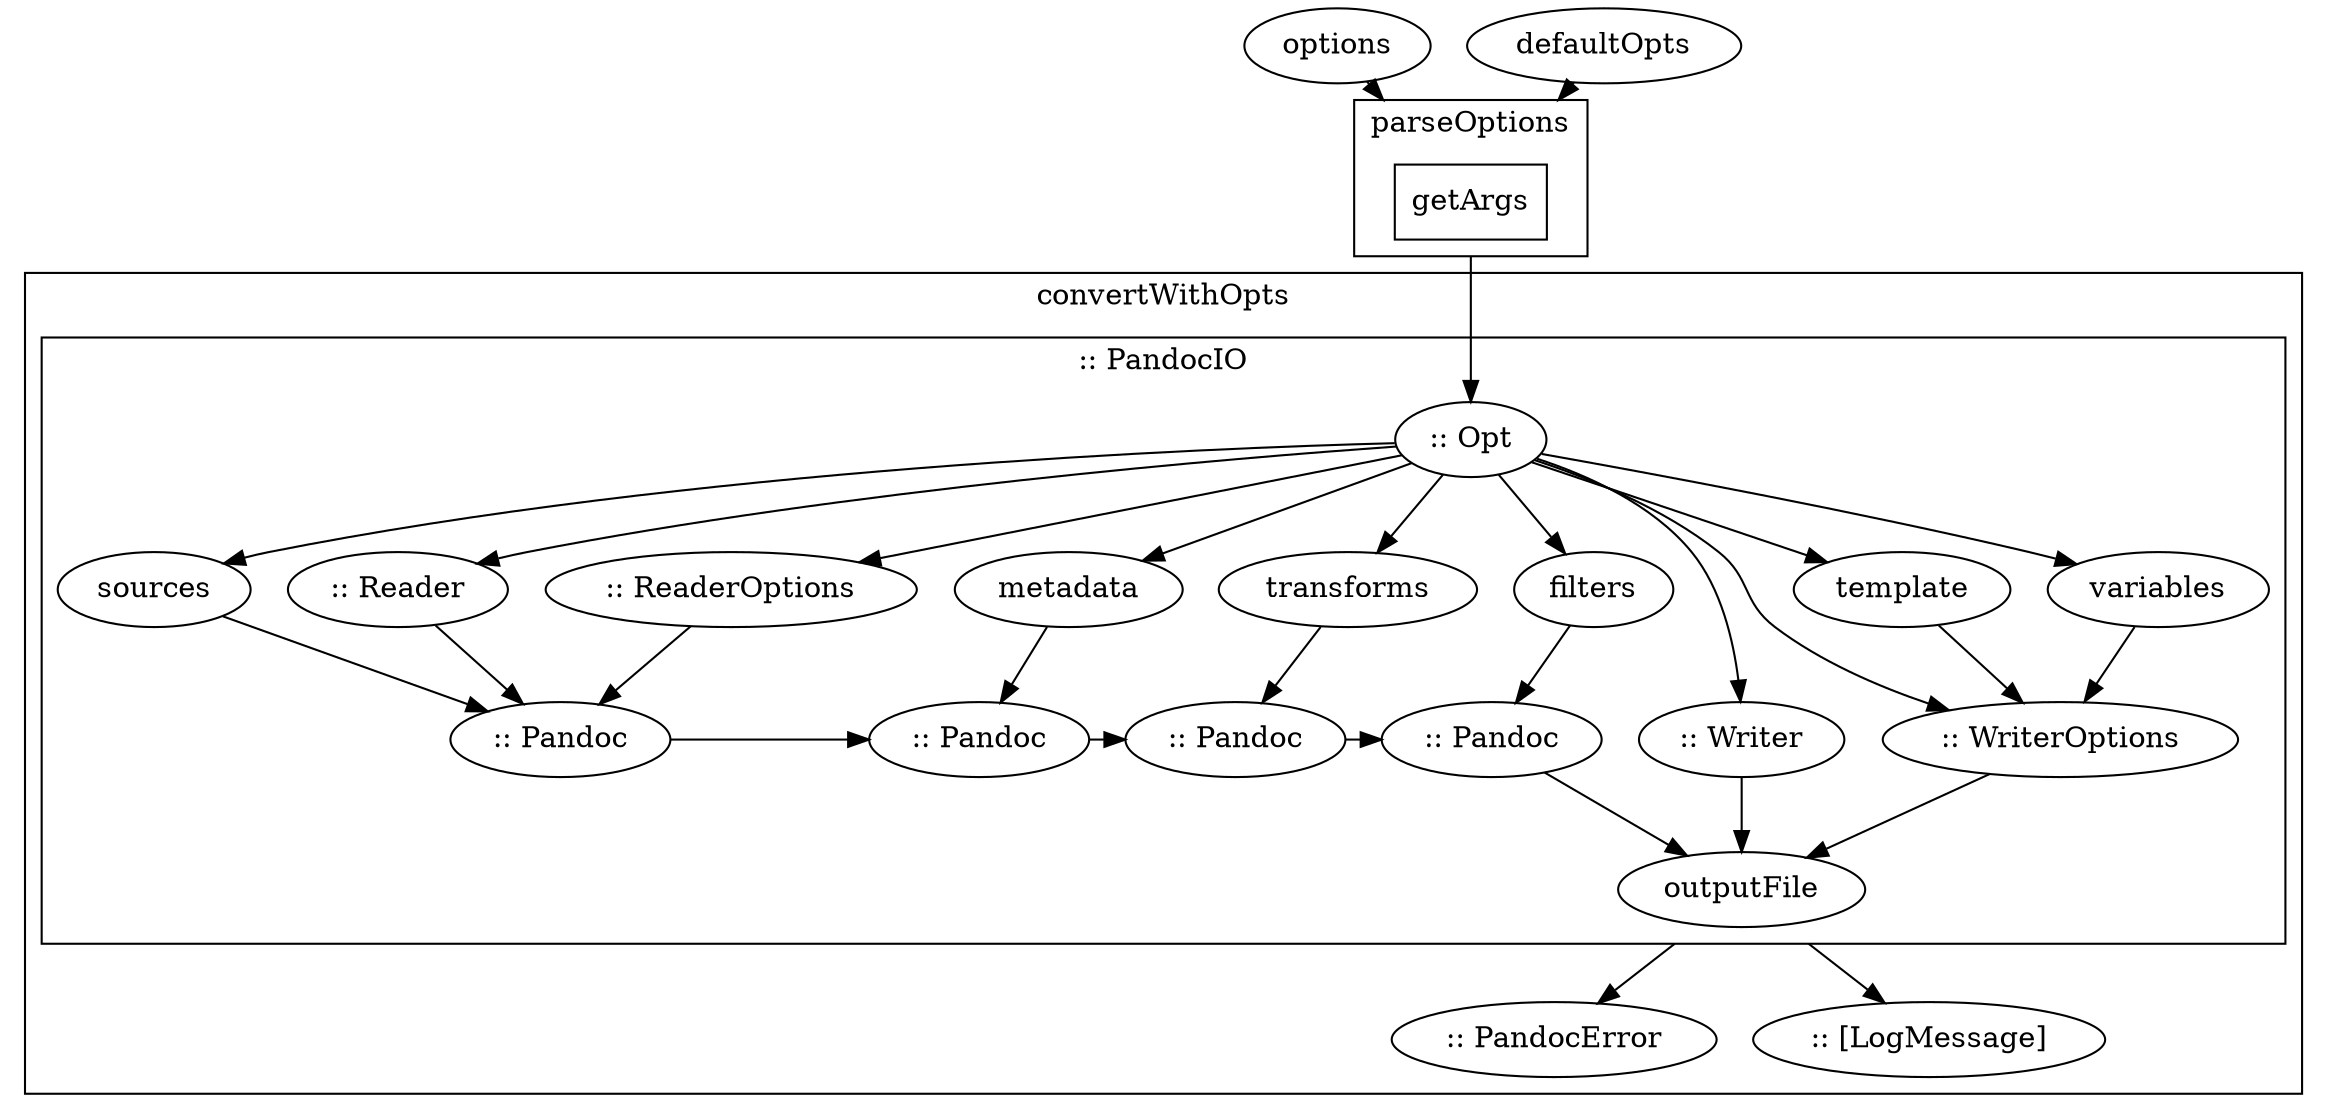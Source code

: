 digraph G {
compound=true;
subgraph clusterPO {
    label = "parseOptions"
    cmd [label="getArgs", shape =box]
}
subgraph cluster0 {
    label = "convertWithOpts"
    subgraph cluster1 {
        label = ":: PandocIO"
            cmd -> Opt [ltail=clusterPO]
            Opt -> sources -> Pandoc1 -> Pandoc2 -> Pandoc3 -> Pandoc4 -> output
            Pandoc1 [label = ":: Pandoc"]
            Pandoc2 [label = ":: Pandoc"]
            Pandoc3 [label = ":: Pandoc"]
            Pandoc4 [label = ":: Pandoc"]
            Opt -> reader -> Pandoc1
            Opt -> ReaderOptions -> Pandoc1
            Opt -> metadata -> Pandoc2
            Opt -> transforms -> Pandoc3
            Opt -> filters -> Pandoc4
            Opt -> writer -> output
            Opt -> WriterOptions -> output
            Opt -> template -> WriterOptions
            Opt -> variables -> WriterOptions
            {rank=same; Pandoc1; Pandoc2; Pandoc3; Pandoc4}
        }
    output -> error [ltail=cluster1]
    output -> log [ltail=cluster1];
    {rank=same;error;log}
    }
Opt [label=":: Opt"]
error [label=":: PandocError"]
reader [label=":: Reader"]
writer [label=":: Writer"]
ReaderOptions [label=":: ReaderOptions"]
WriterOptions [label=":: WriterOptions"]
log [label=":: [LogMessage]"]
options -> cmd [lhead=clusterPO]
defaultOpts -> cmd [lhead=clusterPO]
output [label="outputFile"]
}

